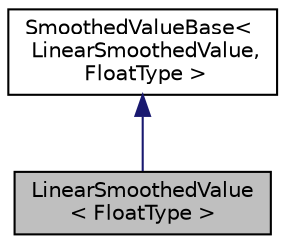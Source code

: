 digraph "LinearSmoothedValue&lt; FloatType &gt;"
{
  bgcolor="transparent";
  edge [fontname="Helvetica",fontsize="10",labelfontname="Helvetica",labelfontsize="10"];
  node [fontname="Helvetica",fontsize="10",shape=record];
  Node0 [label="LinearSmoothedValue\l\< FloatType \>",height=0.2,width=0.4,color="black", fillcolor="grey75", style="filled", fontcolor="black"];
  Node1 -> Node0 [dir="back",color="midnightblue",fontsize="10",style="solid",fontname="Helvetica"];
  Node1 [label="SmoothedValueBase\<\l LinearSmoothedValue,\l FloatType \>",height=0.2,width=0.4,color="black",URL="$classSmoothedValueBase.html"];
}
